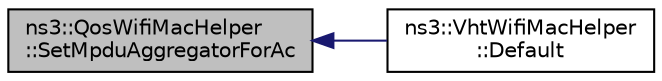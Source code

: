 digraph "ns3::QosWifiMacHelper::SetMpduAggregatorForAc"
{
  edge [fontname="Helvetica",fontsize="10",labelfontname="Helvetica",labelfontsize="10"];
  node [fontname="Helvetica",fontsize="10",shape=record];
  rankdir="LR";
  Node1 [label="ns3::QosWifiMacHelper\l::SetMpduAggregatorForAc",height=0.2,width=0.4,color="black", fillcolor="grey75", style="filled", fontcolor="black"];
  Node1 -> Node2 [dir="back",color="midnightblue",fontsize="10",style="solid"];
  Node2 [label="ns3::VhtWifiMacHelper\l::Default",height=0.2,width=0.4,color="black", fillcolor="white", style="filled",URL="$d9/d97/classns3_1_1VhtWifiMacHelper.html#ab9624749f88c87f122e1ae2e086fd924"];
}
